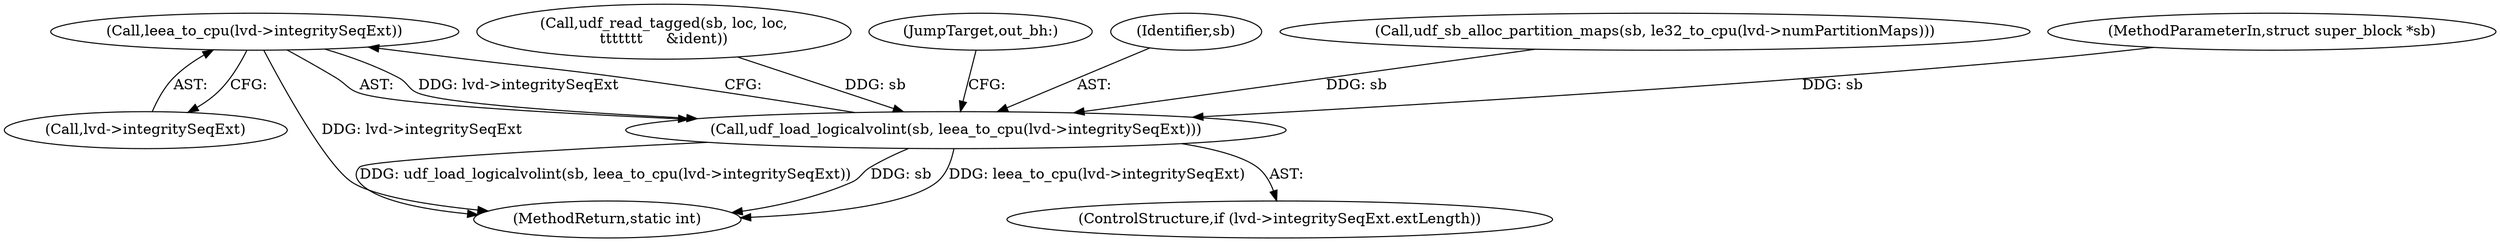 digraph "0_linux_adee11b2085bee90bd8f4f52123ffb07882d6256@pointer" {
"1000655" [label="(Call,leea_to_cpu(lvd->integritySeqExt))"];
"1000653" [label="(Call,udf_load_logicalvolint(sb, leea_to_cpu(lvd->integritySeqExt)))"];
"1000664" [label="(MethodReturn,static int)"];
"1000647" [label="(ControlStructure,if (lvd->integritySeqExt.extLength))"];
"1000372" [label="(Call,udf_read_tagged(sb, loc, loc,\n\t\t\t\t\t\t\t     &ident))"];
"1000655" [label="(Call,leea_to_cpu(lvd->integritySeqExt))"];
"1000659" [label="(JumpTarget,out_bh:)"];
"1000653" [label="(Call,udf_load_logicalvolint(sb, leea_to_cpu(lvd->integritySeqExt)))"];
"1000656" [label="(Call,lvd->integritySeqExt)"];
"1000654" [label="(Identifier,sb)"];
"1000148" [label="(Call,udf_sb_alloc_partition_maps(sb, le32_to_cpu(lvd->numPartitionMaps)))"];
"1000101" [label="(MethodParameterIn,struct super_block *sb)"];
"1000655" -> "1000653"  [label="AST: "];
"1000655" -> "1000656"  [label="CFG: "];
"1000656" -> "1000655"  [label="AST: "];
"1000653" -> "1000655"  [label="CFG: "];
"1000655" -> "1000664"  [label="DDG: lvd->integritySeqExt"];
"1000655" -> "1000653"  [label="DDG: lvd->integritySeqExt"];
"1000653" -> "1000647"  [label="AST: "];
"1000654" -> "1000653"  [label="AST: "];
"1000659" -> "1000653"  [label="CFG: "];
"1000653" -> "1000664"  [label="DDG: leea_to_cpu(lvd->integritySeqExt)"];
"1000653" -> "1000664"  [label="DDG: udf_load_logicalvolint(sb, leea_to_cpu(lvd->integritySeqExt))"];
"1000653" -> "1000664"  [label="DDG: sb"];
"1000372" -> "1000653"  [label="DDG: sb"];
"1000148" -> "1000653"  [label="DDG: sb"];
"1000101" -> "1000653"  [label="DDG: sb"];
}
